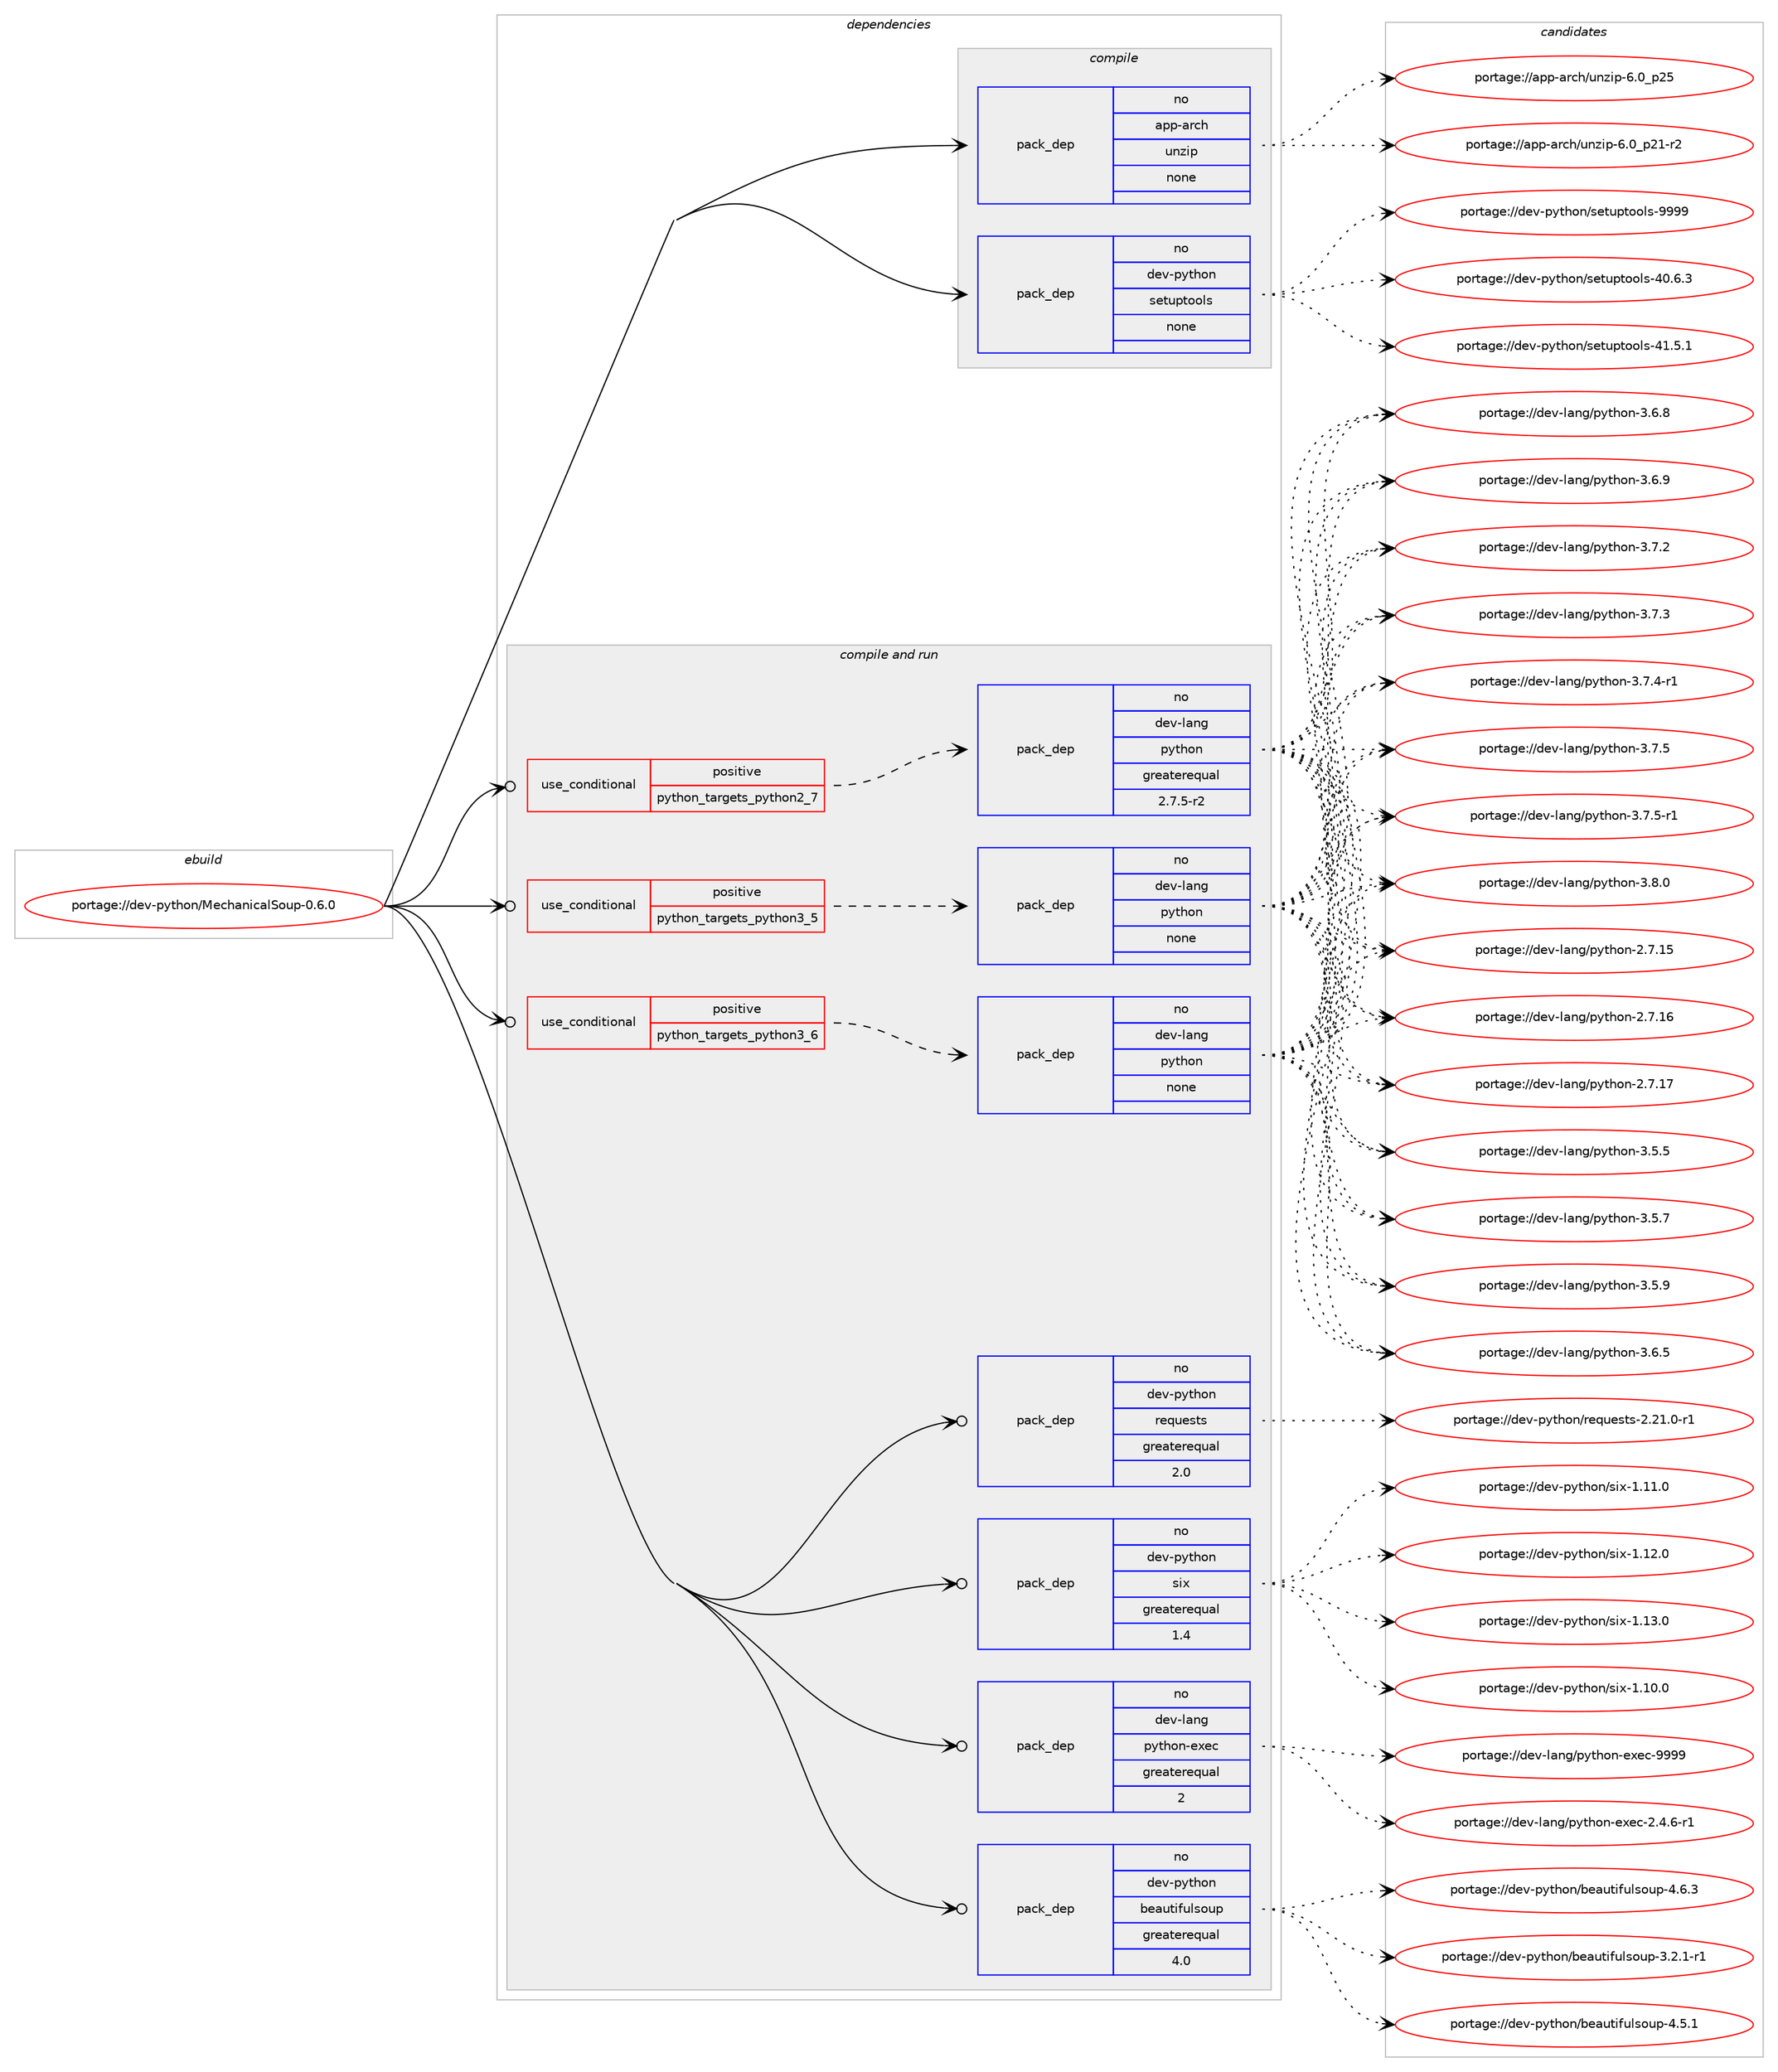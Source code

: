 digraph prolog {

# *************
# Graph options
# *************

newrank=true;
concentrate=true;
compound=true;
graph [rankdir=LR,fontname=Helvetica,fontsize=10,ranksep=1.5];#, ranksep=2.5, nodesep=0.2];
edge  [arrowhead=vee];
node  [fontname=Helvetica,fontsize=10];

# **********
# The ebuild
# **********

subgraph cluster_leftcol {
color=gray;
rank=same;
label=<<i>ebuild</i>>;
id [label="portage://dev-python/MechanicalSoup-0.6.0", color=red, width=4, href="../dev-python/MechanicalSoup-0.6.0.svg"];
}

# ****************
# The dependencies
# ****************

subgraph cluster_midcol {
color=gray;
label=<<i>dependencies</i>>;
subgraph cluster_compile {
fillcolor="#eeeeee";
style=filled;
label=<<i>compile</i>>;
subgraph pack99409 {
dependency127643 [label=<<TABLE BORDER="0" CELLBORDER="1" CELLSPACING="0" CELLPADDING="4" WIDTH="220"><TR><TD ROWSPAN="6" CELLPADDING="30">pack_dep</TD></TR><TR><TD WIDTH="110">no</TD></TR><TR><TD>app-arch</TD></TR><TR><TD>unzip</TD></TR><TR><TD>none</TD></TR><TR><TD></TD></TR></TABLE>>, shape=none, color=blue];
}
id:e -> dependency127643:w [weight=20,style="solid",arrowhead="vee"];
subgraph pack99410 {
dependency127644 [label=<<TABLE BORDER="0" CELLBORDER="1" CELLSPACING="0" CELLPADDING="4" WIDTH="220"><TR><TD ROWSPAN="6" CELLPADDING="30">pack_dep</TD></TR><TR><TD WIDTH="110">no</TD></TR><TR><TD>dev-python</TD></TR><TR><TD>setuptools</TD></TR><TR><TD>none</TD></TR><TR><TD></TD></TR></TABLE>>, shape=none, color=blue];
}
id:e -> dependency127644:w [weight=20,style="solid",arrowhead="vee"];
}
subgraph cluster_compileandrun {
fillcolor="#eeeeee";
style=filled;
label=<<i>compile and run</i>>;
subgraph cond24933 {
dependency127645 [label=<<TABLE BORDER="0" CELLBORDER="1" CELLSPACING="0" CELLPADDING="4"><TR><TD ROWSPAN="3" CELLPADDING="10">use_conditional</TD></TR><TR><TD>positive</TD></TR><TR><TD>python_targets_python2_7</TD></TR></TABLE>>, shape=none, color=red];
subgraph pack99411 {
dependency127646 [label=<<TABLE BORDER="0" CELLBORDER="1" CELLSPACING="0" CELLPADDING="4" WIDTH="220"><TR><TD ROWSPAN="6" CELLPADDING="30">pack_dep</TD></TR><TR><TD WIDTH="110">no</TD></TR><TR><TD>dev-lang</TD></TR><TR><TD>python</TD></TR><TR><TD>greaterequal</TD></TR><TR><TD>2.7.5-r2</TD></TR></TABLE>>, shape=none, color=blue];
}
dependency127645:e -> dependency127646:w [weight=20,style="dashed",arrowhead="vee"];
}
id:e -> dependency127645:w [weight=20,style="solid",arrowhead="odotvee"];
subgraph cond24934 {
dependency127647 [label=<<TABLE BORDER="0" CELLBORDER="1" CELLSPACING="0" CELLPADDING="4"><TR><TD ROWSPAN="3" CELLPADDING="10">use_conditional</TD></TR><TR><TD>positive</TD></TR><TR><TD>python_targets_python3_5</TD></TR></TABLE>>, shape=none, color=red];
subgraph pack99412 {
dependency127648 [label=<<TABLE BORDER="0" CELLBORDER="1" CELLSPACING="0" CELLPADDING="4" WIDTH="220"><TR><TD ROWSPAN="6" CELLPADDING="30">pack_dep</TD></TR><TR><TD WIDTH="110">no</TD></TR><TR><TD>dev-lang</TD></TR><TR><TD>python</TD></TR><TR><TD>none</TD></TR><TR><TD></TD></TR></TABLE>>, shape=none, color=blue];
}
dependency127647:e -> dependency127648:w [weight=20,style="dashed",arrowhead="vee"];
}
id:e -> dependency127647:w [weight=20,style="solid",arrowhead="odotvee"];
subgraph cond24935 {
dependency127649 [label=<<TABLE BORDER="0" CELLBORDER="1" CELLSPACING="0" CELLPADDING="4"><TR><TD ROWSPAN="3" CELLPADDING="10">use_conditional</TD></TR><TR><TD>positive</TD></TR><TR><TD>python_targets_python3_6</TD></TR></TABLE>>, shape=none, color=red];
subgraph pack99413 {
dependency127650 [label=<<TABLE BORDER="0" CELLBORDER="1" CELLSPACING="0" CELLPADDING="4" WIDTH="220"><TR><TD ROWSPAN="6" CELLPADDING="30">pack_dep</TD></TR><TR><TD WIDTH="110">no</TD></TR><TR><TD>dev-lang</TD></TR><TR><TD>python</TD></TR><TR><TD>none</TD></TR><TR><TD></TD></TR></TABLE>>, shape=none, color=blue];
}
dependency127649:e -> dependency127650:w [weight=20,style="dashed",arrowhead="vee"];
}
id:e -> dependency127649:w [weight=20,style="solid",arrowhead="odotvee"];
subgraph pack99414 {
dependency127651 [label=<<TABLE BORDER="0" CELLBORDER="1" CELLSPACING="0" CELLPADDING="4" WIDTH="220"><TR><TD ROWSPAN="6" CELLPADDING="30">pack_dep</TD></TR><TR><TD WIDTH="110">no</TD></TR><TR><TD>dev-lang</TD></TR><TR><TD>python-exec</TD></TR><TR><TD>greaterequal</TD></TR><TR><TD>2</TD></TR></TABLE>>, shape=none, color=blue];
}
id:e -> dependency127651:w [weight=20,style="solid",arrowhead="odotvee"];
subgraph pack99415 {
dependency127652 [label=<<TABLE BORDER="0" CELLBORDER="1" CELLSPACING="0" CELLPADDING="4" WIDTH="220"><TR><TD ROWSPAN="6" CELLPADDING="30">pack_dep</TD></TR><TR><TD WIDTH="110">no</TD></TR><TR><TD>dev-python</TD></TR><TR><TD>beautifulsoup</TD></TR><TR><TD>greaterequal</TD></TR><TR><TD>4.0</TD></TR></TABLE>>, shape=none, color=blue];
}
id:e -> dependency127652:w [weight=20,style="solid",arrowhead="odotvee"];
subgraph pack99416 {
dependency127653 [label=<<TABLE BORDER="0" CELLBORDER="1" CELLSPACING="0" CELLPADDING="4" WIDTH="220"><TR><TD ROWSPAN="6" CELLPADDING="30">pack_dep</TD></TR><TR><TD WIDTH="110">no</TD></TR><TR><TD>dev-python</TD></TR><TR><TD>requests</TD></TR><TR><TD>greaterequal</TD></TR><TR><TD>2.0</TD></TR></TABLE>>, shape=none, color=blue];
}
id:e -> dependency127653:w [weight=20,style="solid",arrowhead="odotvee"];
subgraph pack99417 {
dependency127654 [label=<<TABLE BORDER="0" CELLBORDER="1" CELLSPACING="0" CELLPADDING="4" WIDTH="220"><TR><TD ROWSPAN="6" CELLPADDING="30">pack_dep</TD></TR><TR><TD WIDTH="110">no</TD></TR><TR><TD>dev-python</TD></TR><TR><TD>six</TD></TR><TR><TD>greaterequal</TD></TR><TR><TD>1.4</TD></TR></TABLE>>, shape=none, color=blue];
}
id:e -> dependency127654:w [weight=20,style="solid",arrowhead="odotvee"];
}
subgraph cluster_run {
fillcolor="#eeeeee";
style=filled;
label=<<i>run</i>>;
}
}

# **************
# The candidates
# **************

subgraph cluster_choices {
rank=same;
color=gray;
label=<<i>candidates</i>>;

subgraph choice99409 {
color=black;
nodesep=1;
choiceportage9711211245971149910447117110122105112455446489511250494511450 [label="portage://app-arch/unzip-6.0_p21-r2", color=red, width=4,href="../app-arch/unzip-6.0_p21-r2.svg"];
choiceportage971121124597114991044711711012210511245544648951125053 [label="portage://app-arch/unzip-6.0_p25", color=red, width=4,href="../app-arch/unzip-6.0_p25.svg"];
dependency127643:e -> choiceportage9711211245971149910447117110122105112455446489511250494511450:w [style=dotted,weight="100"];
dependency127643:e -> choiceportage971121124597114991044711711012210511245544648951125053:w [style=dotted,weight="100"];
}
subgraph choice99410 {
color=black;
nodesep=1;
choiceportage100101118451121211161041111104711510111611711211611111110811545524846544651 [label="portage://dev-python/setuptools-40.6.3", color=red, width=4,href="../dev-python/setuptools-40.6.3.svg"];
choiceportage100101118451121211161041111104711510111611711211611111110811545524946534649 [label="portage://dev-python/setuptools-41.5.1", color=red, width=4,href="../dev-python/setuptools-41.5.1.svg"];
choiceportage10010111845112121116104111110471151011161171121161111111081154557575757 [label="portage://dev-python/setuptools-9999", color=red, width=4,href="../dev-python/setuptools-9999.svg"];
dependency127644:e -> choiceportage100101118451121211161041111104711510111611711211611111110811545524846544651:w [style=dotted,weight="100"];
dependency127644:e -> choiceportage100101118451121211161041111104711510111611711211611111110811545524946534649:w [style=dotted,weight="100"];
dependency127644:e -> choiceportage10010111845112121116104111110471151011161171121161111111081154557575757:w [style=dotted,weight="100"];
}
subgraph choice99411 {
color=black;
nodesep=1;
choiceportage10010111845108971101034711212111610411111045504655464953 [label="portage://dev-lang/python-2.7.15", color=red, width=4,href="../dev-lang/python-2.7.15.svg"];
choiceportage10010111845108971101034711212111610411111045504655464954 [label="portage://dev-lang/python-2.7.16", color=red, width=4,href="../dev-lang/python-2.7.16.svg"];
choiceportage10010111845108971101034711212111610411111045504655464955 [label="portage://dev-lang/python-2.7.17", color=red, width=4,href="../dev-lang/python-2.7.17.svg"];
choiceportage100101118451089711010347112121116104111110455146534653 [label="portage://dev-lang/python-3.5.5", color=red, width=4,href="../dev-lang/python-3.5.5.svg"];
choiceportage100101118451089711010347112121116104111110455146534655 [label="portage://dev-lang/python-3.5.7", color=red, width=4,href="../dev-lang/python-3.5.7.svg"];
choiceportage100101118451089711010347112121116104111110455146534657 [label="portage://dev-lang/python-3.5.9", color=red, width=4,href="../dev-lang/python-3.5.9.svg"];
choiceportage100101118451089711010347112121116104111110455146544653 [label="portage://dev-lang/python-3.6.5", color=red, width=4,href="../dev-lang/python-3.6.5.svg"];
choiceportage100101118451089711010347112121116104111110455146544656 [label="portage://dev-lang/python-3.6.8", color=red, width=4,href="../dev-lang/python-3.6.8.svg"];
choiceportage100101118451089711010347112121116104111110455146544657 [label="portage://dev-lang/python-3.6.9", color=red, width=4,href="../dev-lang/python-3.6.9.svg"];
choiceportage100101118451089711010347112121116104111110455146554650 [label="portage://dev-lang/python-3.7.2", color=red, width=4,href="../dev-lang/python-3.7.2.svg"];
choiceportage100101118451089711010347112121116104111110455146554651 [label="portage://dev-lang/python-3.7.3", color=red, width=4,href="../dev-lang/python-3.7.3.svg"];
choiceportage1001011184510897110103471121211161041111104551465546524511449 [label="portage://dev-lang/python-3.7.4-r1", color=red, width=4,href="../dev-lang/python-3.7.4-r1.svg"];
choiceportage100101118451089711010347112121116104111110455146554653 [label="portage://dev-lang/python-3.7.5", color=red, width=4,href="../dev-lang/python-3.7.5.svg"];
choiceportage1001011184510897110103471121211161041111104551465546534511449 [label="portage://dev-lang/python-3.7.5-r1", color=red, width=4,href="../dev-lang/python-3.7.5-r1.svg"];
choiceportage100101118451089711010347112121116104111110455146564648 [label="portage://dev-lang/python-3.8.0", color=red, width=4,href="../dev-lang/python-3.8.0.svg"];
dependency127646:e -> choiceportage10010111845108971101034711212111610411111045504655464953:w [style=dotted,weight="100"];
dependency127646:e -> choiceportage10010111845108971101034711212111610411111045504655464954:w [style=dotted,weight="100"];
dependency127646:e -> choiceportage10010111845108971101034711212111610411111045504655464955:w [style=dotted,weight="100"];
dependency127646:e -> choiceportage100101118451089711010347112121116104111110455146534653:w [style=dotted,weight="100"];
dependency127646:e -> choiceportage100101118451089711010347112121116104111110455146534655:w [style=dotted,weight="100"];
dependency127646:e -> choiceportage100101118451089711010347112121116104111110455146534657:w [style=dotted,weight="100"];
dependency127646:e -> choiceportage100101118451089711010347112121116104111110455146544653:w [style=dotted,weight="100"];
dependency127646:e -> choiceportage100101118451089711010347112121116104111110455146544656:w [style=dotted,weight="100"];
dependency127646:e -> choiceportage100101118451089711010347112121116104111110455146544657:w [style=dotted,weight="100"];
dependency127646:e -> choiceportage100101118451089711010347112121116104111110455146554650:w [style=dotted,weight="100"];
dependency127646:e -> choiceportage100101118451089711010347112121116104111110455146554651:w [style=dotted,weight="100"];
dependency127646:e -> choiceportage1001011184510897110103471121211161041111104551465546524511449:w [style=dotted,weight="100"];
dependency127646:e -> choiceportage100101118451089711010347112121116104111110455146554653:w [style=dotted,weight="100"];
dependency127646:e -> choiceportage1001011184510897110103471121211161041111104551465546534511449:w [style=dotted,weight="100"];
dependency127646:e -> choiceportage100101118451089711010347112121116104111110455146564648:w [style=dotted,weight="100"];
}
subgraph choice99412 {
color=black;
nodesep=1;
choiceportage10010111845108971101034711212111610411111045504655464953 [label="portage://dev-lang/python-2.7.15", color=red, width=4,href="../dev-lang/python-2.7.15.svg"];
choiceportage10010111845108971101034711212111610411111045504655464954 [label="portage://dev-lang/python-2.7.16", color=red, width=4,href="../dev-lang/python-2.7.16.svg"];
choiceportage10010111845108971101034711212111610411111045504655464955 [label="portage://dev-lang/python-2.7.17", color=red, width=4,href="../dev-lang/python-2.7.17.svg"];
choiceportage100101118451089711010347112121116104111110455146534653 [label="portage://dev-lang/python-3.5.5", color=red, width=4,href="../dev-lang/python-3.5.5.svg"];
choiceportage100101118451089711010347112121116104111110455146534655 [label="portage://dev-lang/python-3.5.7", color=red, width=4,href="../dev-lang/python-3.5.7.svg"];
choiceportage100101118451089711010347112121116104111110455146534657 [label="portage://dev-lang/python-3.5.9", color=red, width=4,href="../dev-lang/python-3.5.9.svg"];
choiceportage100101118451089711010347112121116104111110455146544653 [label="portage://dev-lang/python-3.6.5", color=red, width=4,href="../dev-lang/python-3.6.5.svg"];
choiceportage100101118451089711010347112121116104111110455146544656 [label="portage://dev-lang/python-3.6.8", color=red, width=4,href="../dev-lang/python-3.6.8.svg"];
choiceportage100101118451089711010347112121116104111110455146544657 [label="portage://dev-lang/python-3.6.9", color=red, width=4,href="../dev-lang/python-3.6.9.svg"];
choiceportage100101118451089711010347112121116104111110455146554650 [label="portage://dev-lang/python-3.7.2", color=red, width=4,href="../dev-lang/python-3.7.2.svg"];
choiceportage100101118451089711010347112121116104111110455146554651 [label="portage://dev-lang/python-3.7.3", color=red, width=4,href="../dev-lang/python-3.7.3.svg"];
choiceportage1001011184510897110103471121211161041111104551465546524511449 [label="portage://dev-lang/python-3.7.4-r1", color=red, width=4,href="../dev-lang/python-3.7.4-r1.svg"];
choiceportage100101118451089711010347112121116104111110455146554653 [label="portage://dev-lang/python-3.7.5", color=red, width=4,href="../dev-lang/python-3.7.5.svg"];
choiceportage1001011184510897110103471121211161041111104551465546534511449 [label="portage://dev-lang/python-3.7.5-r1", color=red, width=4,href="../dev-lang/python-3.7.5-r1.svg"];
choiceportage100101118451089711010347112121116104111110455146564648 [label="portage://dev-lang/python-3.8.0", color=red, width=4,href="../dev-lang/python-3.8.0.svg"];
dependency127648:e -> choiceportage10010111845108971101034711212111610411111045504655464953:w [style=dotted,weight="100"];
dependency127648:e -> choiceportage10010111845108971101034711212111610411111045504655464954:w [style=dotted,weight="100"];
dependency127648:e -> choiceportage10010111845108971101034711212111610411111045504655464955:w [style=dotted,weight="100"];
dependency127648:e -> choiceportage100101118451089711010347112121116104111110455146534653:w [style=dotted,weight="100"];
dependency127648:e -> choiceportage100101118451089711010347112121116104111110455146534655:w [style=dotted,weight="100"];
dependency127648:e -> choiceportage100101118451089711010347112121116104111110455146534657:w [style=dotted,weight="100"];
dependency127648:e -> choiceportage100101118451089711010347112121116104111110455146544653:w [style=dotted,weight="100"];
dependency127648:e -> choiceportage100101118451089711010347112121116104111110455146544656:w [style=dotted,weight="100"];
dependency127648:e -> choiceportage100101118451089711010347112121116104111110455146544657:w [style=dotted,weight="100"];
dependency127648:e -> choiceportage100101118451089711010347112121116104111110455146554650:w [style=dotted,weight="100"];
dependency127648:e -> choiceportage100101118451089711010347112121116104111110455146554651:w [style=dotted,weight="100"];
dependency127648:e -> choiceportage1001011184510897110103471121211161041111104551465546524511449:w [style=dotted,weight="100"];
dependency127648:e -> choiceportage100101118451089711010347112121116104111110455146554653:w [style=dotted,weight="100"];
dependency127648:e -> choiceportage1001011184510897110103471121211161041111104551465546534511449:w [style=dotted,weight="100"];
dependency127648:e -> choiceportage100101118451089711010347112121116104111110455146564648:w [style=dotted,weight="100"];
}
subgraph choice99413 {
color=black;
nodesep=1;
choiceportage10010111845108971101034711212111610411111045504655464953 [label="portage://dev-lang/python-2.7.15", color=red, width=4,href="../dev-lang/python-2.7.15.svg"];
choiceportage10010111845108971101034711212111610411111045504655464954 [label="portage://dev-lang/python-2.7.16", color=red, width=4,href="../dev-lang/python-2.7.16.svg"];
choiceportage10010111845108971101034711212111610411111045504655464955 [label="portage://dev-lang/python-2.7.17", color=red, width=4,href="../dev-lang/python-2.7.17.svg"];
choiceportage100101118451089711010347112121116104111110455146534653 [label="portage://dev-lang/python-3.5.5", color=red, width=4,href="../dev-lang/python-3.5.5.svg"];
choiceportage100101118451089711010347112121116104111110455146534655 [label="portage://dev-lang/python-3.5.7", color=red, width=4,href="../dev-lang/python-3.5.7.svg"];
choiceportage100101118451089711010347112121116104111110455146534657 [label="portage://dev-lang/python-3.5.9", color=red, width=4,href="../dev-lang/python-3.5.9.svg"];
choiceportage100101118451089711010347112121116104111110455146544653 [label="portage://dev-lang/python-3.6.5", color=red, width=4,href="../dev-lang/python-3.6.5.svg"];
choiceportage100101118451089711010347112121116104111110455146544656 [label="portage://dev-lang/python-3.6.8", color=red, width=4,href="../dev-lang/python-3.6.8.svg"];
choiceportage100101118451089711010347112121116104111110455146544657 [label="portage://dev-lang/python-3.6.9", color=red, width=4,href="../dev-lang/python-3.6.9.svg"];
choiceportage100101118451089711010347112121116104111110455146554650 [label="portage://dev-lang/python-3.7.2", color=red, width=4,href="../dev-lang/python-3.7.2.svg"];
choiceportage100101118451089711010347112121116104111110455146554651 [label="portage://dev-lang/python-3.7.3", color=red, width=4,href="../dev-lang/python-3.7.3.svg"];
choiceportage1001011184510897110103471121211161041111104551465546524511449 [label="portage://dev-lang/python-3.7.4-r1", color=red, width=4,href="../dev-lang/python-3.7.4-r1.svg"];
choiceportage100101118451089711010347112121116104111110455146554653 [label="portage://dev-lang/python-3.7.5", color=red, width=4,href="../dev-lang/python-3.7.5.svg"];
choiceportage1001011184510897110103471121211161041111104551465546534511449 [label="portage://dev-lang/python-3.7.5-r1", color=red, width=4,href="../dev-lang/python-3.7.5-r1.svg"];
choiceportage100101118451089711010347112121116104111110455146564648 [label="portage://dev-lang/python-3.8.0", color=red, width=4,href="../dev-lang/python-3.8.0.svg"];
dependency127650:e -> choiceportage10010111845108971101034711212111610411111045504655464953:w [style=dotted,weight="100"];
dependency127650:e -> choiceportage10010111845108971101034711212111610411111045504655464954:w [style=dotted,weight="100"];
dependency127650:e -> choiceportage10010111845108971101034711212111610411111045504655464955:w [style=dotted,weight="100"];
dependency127650:e -> choiceportage100101118451089711010347112121116104111110455146534653:w [style=dotted,weight="100"];
dependency127650:e -> choiceportage100101118451089711010347112121116104111110455146534655:w [style=dotted,weight="100"];
dependency127650:e -> choiceportage100101118451089711010347112121116104111110455146534657:w [style=dotted,weight="100"];
dependency127650:e -> choiceportage100101118451089711010347112121116104111110455146544653:w [style=dotted,weight="100"];
dependency127650:e -> choiceportage100101118451089711010347112121116104111110455146544656:w [style=dotted,weight="100"];
dependency127650:e -> choiceportage100101118451089711010347112121116104111110455146544657:w [style=dotted,weight="100"];
dependency127650:e -> choiceportage100101118451089711010347112121116104111110455146554650:w [style=dotted,weight="100"];
dependency127650:e -> choiceportage100101118451089711010347112121116104111110455146554651:w [style=dotted,weight="100"];
dependency127650:e -> choiceportage1001011184510897110103471121211161041111104551465546524511449:w [style=dotted,weight="100"];
dependency127650:e -> choiceportage100101118451089711010347112121116104111110455146554653:w [style=dotted,weight="100"];
dependency127650:e -> choiceportage1001011184510897110103471121211161041111104551465546534511449:w [style=dotted,weight="100"];
dependency127650:e -> choiceportage100101118451089711010347112121116104111110455146564648:w [style=dotted,weight="100"];
}
subgraph choice99414 {
color=black;
nodesep=1;
choiceportage10010111845108971101034711212111610411111045101120101994550465246544511449 [label="portage://dev-lang/python-exec-2.4.6-r1", color=red, width=4,href="../dev-lang/python-exec-2.4.6-r1.svg"];
choiceportage10010111845108971101034711212111610411111045101120101994557575757 [label="portage://dev-lang/python-exec-9999", color=red, width=4,href="../dev-lang/python-exec-9999.svg"];
dependency127651:e -> choiceportage10010111845108971101034711212111610411111045101120101994550465246544511449:w [style=dotted,weight="100"];
dependency127651:e -> choiceportage10010111845108971101034711212111610411111045101120101994557575757:w [style=dotted,weight="100"];
}
subgraph choice99415 {
color=black;
nodesep=1;
choiceportage100101118451121211161041111104798101971171161051021171081151111171124551465046494511449 [label="portage://dev-python/beautifulsoup-3.2.1-r1", color=red, width=4,href="../dev-python/beautifulsoup-3.2.1-r1.svg"];
choiceportage10010111845112121116104111110479810197117116105102117108115111117112455246534649 [label="portage://dev-python/beautifulsoup-4.5.1", color=red, width=4,href="../dev-python/beautifulsoup-4.5.1.svg"];
choiceportage10010111845112121116104111110479810197117116105102117108115111117112455246544651 [label="portage://dev-python/beautifulsoup-4.6.3", color=red, width=4,href="../dev-python/beautifulsoup-4.6.3.svg"];
dependency127652:e -> choiceportage100101118451121211161041111104798101971171161051021171081151111171124551465046494511449:w [style=dotted,weight="100"];
dependency127652:e -> choiceportage10010111845112121116104111110479810197117116105102117108115111117112455246534649:w [style=dotted,weight="100"];
dependency127652:e -> choiceportage10010111845112121116104111110479810197117116105102117108115111117112455246544651:w [style=dotted,weight="100"];
}
subgraph choice99416 {
color=black;
nodesep=1;
choiceportage1001011184511212111610411111047114101113117101115116115455046504946484511449 [label="portage://dev-python/requests-2.21.0-r1", color=red, width=4,href="../dev-python/requests-2.21.0-r1.svg"];
dependency127653:e -> choiceportage1001011184511212111610411111047114101113117101115116115455046504946484511449:w [style=dotted,weight="100"];
}
subgraph choice99417 {
color=black;
nodesep=1;
choiceportage100101118451121211161041111104711510512045494649484648 [label="portage://dev-python/six-1.10.0", color=red, width=4,href="../dev-python/six-1.10.0.svg"];
choiceportage100101118451121211161041111104711510512045494649494648 [label="portage://dev-python/six-1.11.0", color=red, width=4,href="../dev-python/six-1.11.0.svg"];
choiceportage100101118451121211161041111104711510512045494649504648 [label="portage://dev-python/six-1.12.0", color=red, width=4,href="../dev-python/six-1.12.0.svg"];
choiceportage100101118451121211161041111104711510512045494649514648 [label="portage://dev-python/six-1.13.0", color=red, width=4,href="../dev-python/six-1.13.0.svg"];
dependency127654:e -> choiceportage100101118451121211161041111104711510512045494649484648:w [style=dotted,weight="100"];
dependency127654:e -> choiceportage100101118451121211161041111104711510512045494649494648:w [style=dotted,weight="100"];
dependency127654:e -> choiceportage100101118451121211161041111104711510512045494649504648:w [style=dotted,weight="100"];
dependency127654:e -> choiceportage100101118451121211161041111104711510512045494649514648:w [style=dotted,weight="100"];
}
}

}
